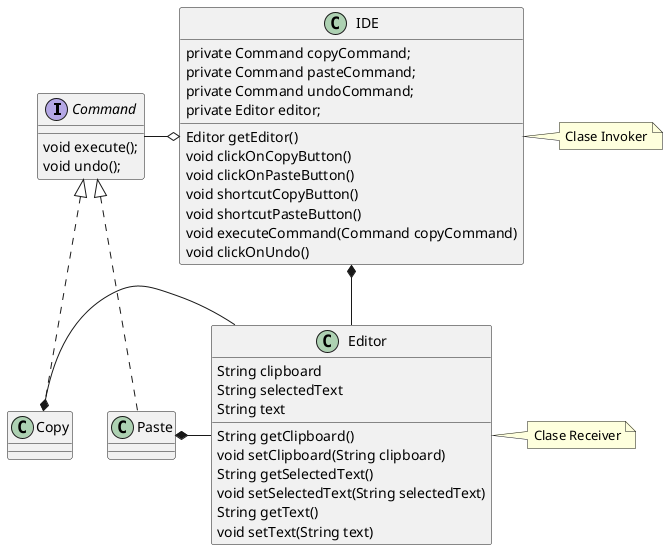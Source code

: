 @startuml

interface Command {
    void execute();
    void undo();
}

class Editor {
    String clipboard
    String selectedText
    String text

    String getClipboard()
    void setClipboard(String clipboard)
    String getSelectedText()
    void setSelectedText(String selectedText)
    String getText()
    void setText(String text)
}

class IDE {
    private Command copyCommand;
    private Command pasteCommand;
    private Command undoCommand;
    private Editor editor;

    Editor getEditor()
    void clickOnCopyButton()
    void clickOnPasteButton()
    void shortcutCopyButton()
    void shortcutPasteButton()
    void executeCommand(Command copyCommand)
    void clickOnUndo()
}

class Copy implements Command
class Paste implements Command

Copy *- Editor
Paste *- Editor
IDE *- Editor

IDE o-l Command

note "Clase Invoker" as noteInvoker
IDE . noteInvoker

note "Clase Receiver" as noteReceiver
Editor . noteReceiver


@enduml

